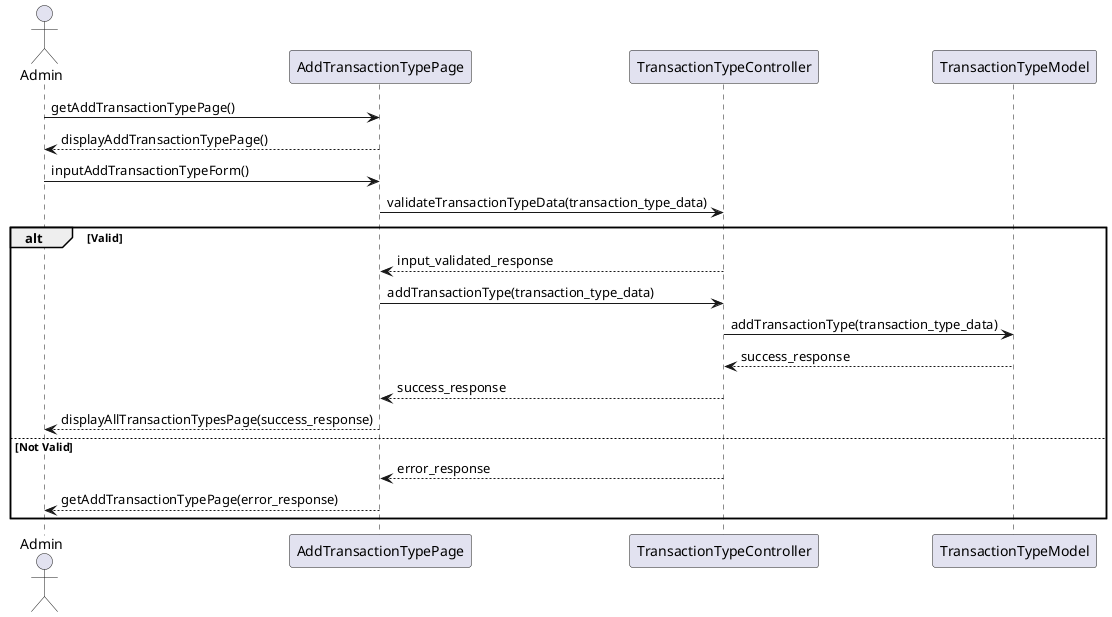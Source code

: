 @startuml
actor Admin as act
participant AddTransactionTypePage as view
participant TransactionTypeController as ctrl
participant TransactionTypeModel as model

act -> view : getAddTransactionTypePage()
act <-- view : displayAddTransactionTypePage()

    act->view : inputAddTransactionTypeForm()
    view->ctrl : validateTransactionTypeData(transaction_type_data)
        alt Valid
        ctrl-->view:input_validated_response
        view->ctrl: addTransactionType(transaction_type_data)
        ctrl->model: addTransactionType(transaction_type_data)
        model --> ctrl: success_response
        ctrl --> view: success_response
        view-->act: displayAllTransactionTypesPage(success_response)
        else Not Valid
        ctrl --> view: error_response
        view-->act: getAddTransactionTypePage(error_response)
        end


@enduml
